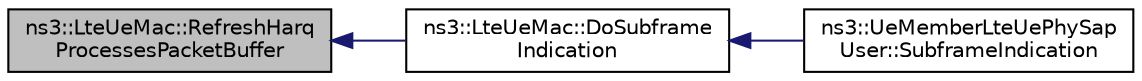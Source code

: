 digraph "ns3::LteUeMac::RefreshHarqProcessesPacketBuffer"
{
  edge [fontname="Helvetica",fontsize="10",labelfontname="Helvetica",labelfontsize="10"];
  node [fontname="Helvetica",fontsize="10",shape=record];
  rankdir="LR";
  Node1 [label="ns3::LteUeMac::RefreshHarq\lProcessesPacketBuffer",height=0.2,width=0.4,color="black", fillcolor="grey75", style="filled", fontcolor="black"];
  Node1 -> Node2 [dir="back",color="midnightblue",fontsize="10",style="solid"];
  Node2 [label="ns3::LteUeMac::DoSubframe\lIndication",height=0.2,width=0.4,color="black", fillcolor="white", style="filled",URL="$d2/d26/classns3_1_1LteUeMac.html#a1dee6aa86c7d323a4db1b76bdb94c0b6",tooltip="Forwarded from LteUePhySapUser: trigger the start from a new frame. "];
  Node2 -> Node3 [dir="back",color="midnightblue",fontsize="10",style="solid"];
  Node3 [label="ns3::UeMemberLteUePhySap\lUser::SubframeIndication",height=0.2,width=0.4,color="black", fillcolor="white", style="filled",URL="$dc/d17/classns3_1_1UeMemberLteUePhySapUser.html#a56aa45c70f78a51cf33d825414d37fa5",tooltip="Trigger the start from a new frame (input from Phy layer) "];
}
